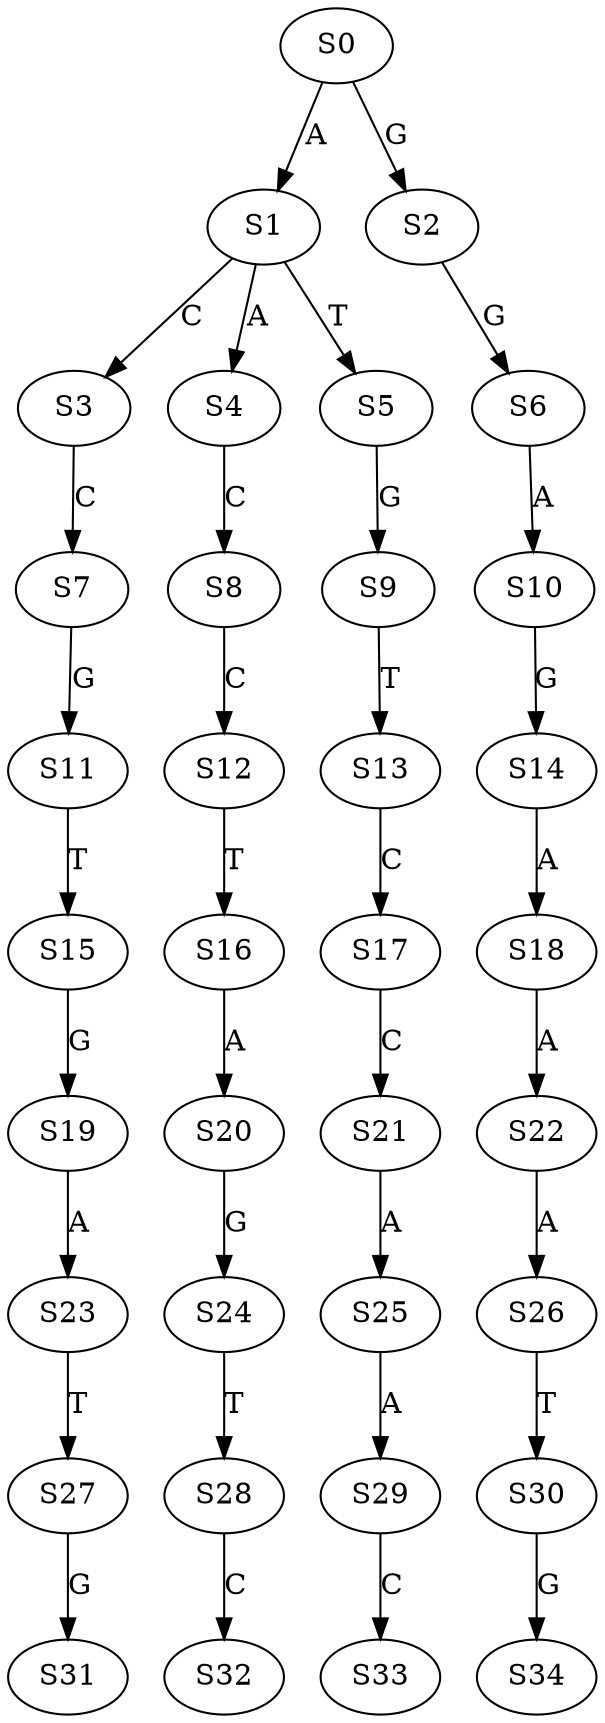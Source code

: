 strict digraph  {
	S0 -> S1 [ label = A ];
	S0 -> S2 [ label = G ];
	S1 -> S3 [ label = C ];
	S1 -> S4 [ label = A ];
	S1 -> S5 [ label = T ];
	S2 -> S6 [ label = G ];
	S3 -> S7 [ label = C ];
	S4 -> S8 [ label = C ];
	S5 -> S9 [ label = G ];
	S6 -> S10 [ label = A ];
	S7 -> S11 [ label = G ];
	S8 -> S12 [ label = C ];
	S9 -> S13 [ label = T ];
	S10 -> S14 [ label = G ];
	S11 -> S15 [ label = T ];
	S12 -> S16 [ label = T ];
	S13 -> S17 [ label = C ];
	S14 -> S18 [ label = A ];
	S15 -> S19 [ label = G ];
	S16 -> S20 [ label = A ];
	S17 -> S21 [ label = C ];
	S18 -> S22 [ label = A ];
	S19 -> S23 [ label = A ];
	S20 -> S24 [ label = G ];
	S21 -> S25 [ label = A ];
	S22 -> S26 [ label = A ];
	S23 -> S27 [ label = T ];
	S24 -> S28 [ label = T ];
	S25 -> S29 [ label = A ];
	S26 -> S30 [ label = T ];
	S27 -> S31 [ label = G ];
	S28 -> S32 [ label = C ];
	S29 -> S33 [ label = C ];
	S30 -> S34 [ label = G ];
}
